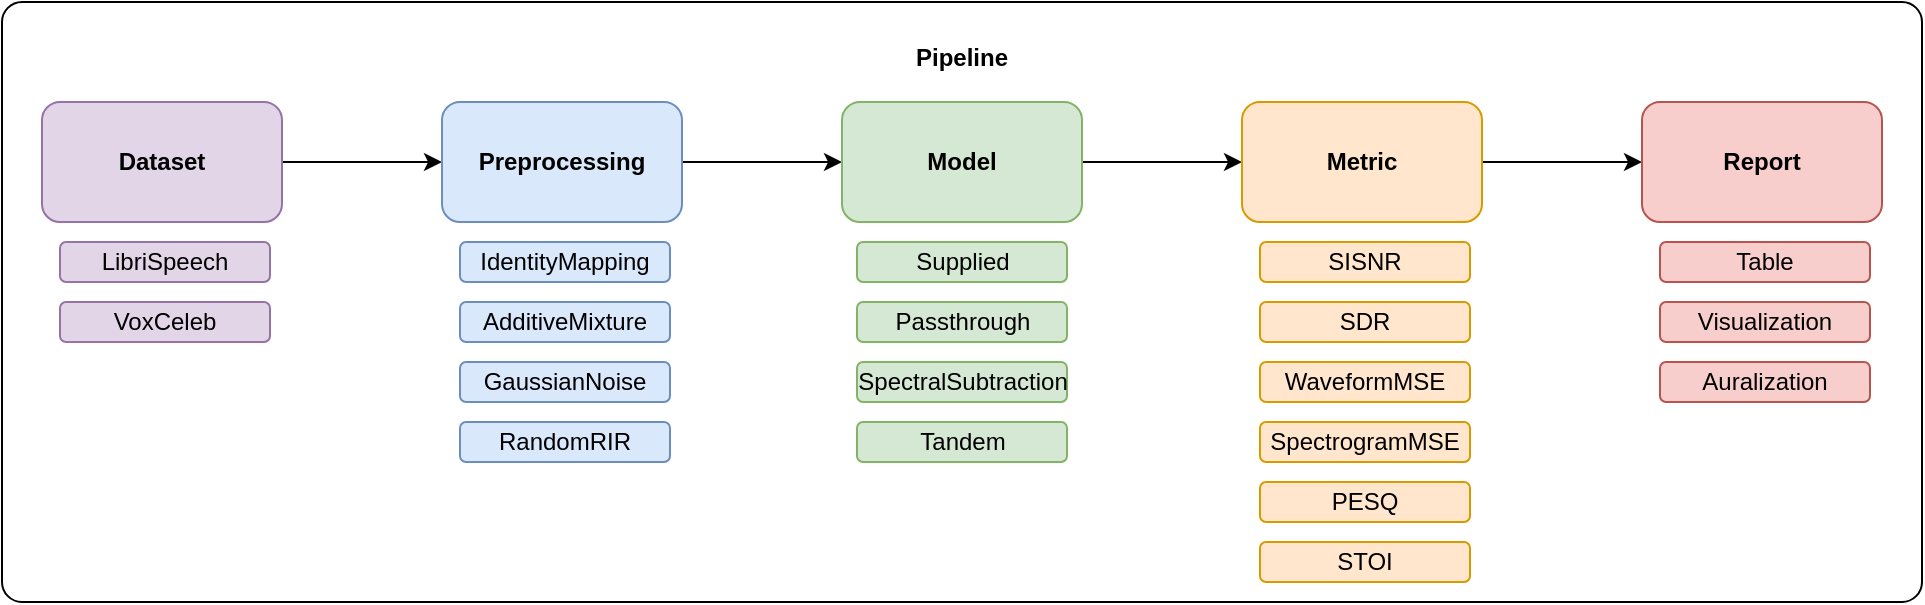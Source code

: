 <mxfile version="13.7.9" type="device"><diagram id="tPQthxlsdQHdqtN3tUxB" name="Page-1"><mxGraphModel dx="1262" dy="1798" grid="1" gridSize="10" guides="1" tooltips="1" connect="1" arrows="1" fold="1" page="1" pageScale="1" pageWidth="850" pageHeight="1100" math="0" shadow="0"><root><mxCell id="0"/><mxCell id="1" parent="0"/><mxCell id="X-okZe9O7mdMI5nevjz1-1" value="&lt;div&gt;&lt;b&gt;Pipeline&lt;br&gt;&lt;/b&gt;&lt;/div&gt;&lt;div&gt;&lt;br&gt;&lt;/div&gt;&lt;div&gt;&lt;br&gt;&lt;/div&gt;&lt;div&gt;&lt;br&gt;&lt;/div&gt;&lt;div&gt;&lt;br&gt;&lt;/div&gt;&lt;div&gt;&lt;br&gt;&lt;/div&gt;&lt;div&gt;&lt;br&gt;&lt;/div&gt;&lt;div&gt;&lt;br&gt;&lt;/div&gt;&lt;div&gt;&lt;br&gt;&lt;/div&gt;&lt;div&gt;&lt;br&gt;&lt;/div&gt;&lt;div&gt;&lt;br&gt;&lt;/div&gt;&lt;div&gt;&lt;br&gt;&lt;/div&gt;&lt;div&gt;&lt;br&gt;&lt;/div&gt;&lt;div&gt;&lt;br&gt;&lt;/div&gt;&lt;div&gt;&lt;br&gt;&lt;/div&gt;&lt;div&gt;&lt;br&gt;&lt;/div&gt;&lt;div&gt;&lt;br&gt;&lt;/div&gt;&lt;div&gt;&lt;br&gt;&lt;b&gt;&lt;/b&gt;&lt;/div&gt;" style="rounded=1;whiteSpace=wrap;html=1;fillOpacity=100;absoluteArcSize=1;fillColor=none;" vertex="1" parent="1"><mxGeometry x="20" y="-10" width="960" height="300" as="geometry"/></mxCell><mxCell id="UHY2shU-wSVglVYm824v-3" value="" style="edgeStyle=orthogonalEdgeStyle;rounded=0;orthogonalLoop=1;jettySize=auto;html=1;" parent="1" source="UHY2shU-wSVglVYm824v-1" target="UHY2shU-wSVglVYm824v-2" edge="1"><mxGeometry relative="1" as="geometry"/></mxCell><mxCell id="UHY2shU-wSVglVYm824v-1" value="&lt;b&gt;Dataset&lt;/b&gt;" style="rounded=1;whiteSpace=wrap;html=1;fillColor=#e1d5e7;strokeColor=#9673a6;" parent="1" vertex="1"><mxGeometry x="40" y="40" width="120" height="60" as="geometry"/></mxCell><mxCell id="UHY2shU-wSVglVYm824v-5" value="" style="edgeStyle=orthogonalEdgeStyle;rounded=0;orthogonalLoop=1;jettySize=auto;html=1;" parent="1" source="UHY2shU-wSVglVYm824v-2" target="UHY2shU-wSVglVYm824v-4" edge="1"><mxGeometry relative="1" as="geometry"/></mxCell><mxCell id="UHY2shU-wSVglVYm824v-2" value="&lt;b&gt;Preprocessing&lt;/b&gt;" style="rounded=1;whiteSpace=wrap;html=1;fillColor=#dae8fc;strokeColor=#6c8ebf;" parent="1" vertex="1"><mxGeometry x="240" y="40" width="120" height="60" as="geometry"/></mxCell><mxCell id="UHY2shU-wSVglVYm824v-7" value="" style="edgeStyle=orthogonalEdgeStyle;rounded=0;orthogonalLoop=1;jettySize=auto;html=1;" parent="1" source="UHY2shU-wSVglVYm824v-4" target="UHY2shU-wSVglVYm824v-6" edge="1"><mxGeometry relative="1" as="geometry"/></mxCell><mxCell id="UHY2shU-wSVglVYm824v-4" value="&lt;b&gt;Model&lt;/b&gt;" style="rounded=1;whiteSpace=wrap;html=1;fillColor=#d5e8d4;strokeColor=#82b366;" parent="1" vertex="1"><mxGeometry x="440" y="40" width="120" height="60" as="geometry"/></mxCell><mxCell id="UHY2shU-wSVglVYm824v-9" value="" style="edgeStyle=orthogonalEdgeStyle;rounded=0;orthogonalLoop=1;jettySize=auto;html=1;" parent="1" source="UHY2shU-wSVglVYm824v-6" target="UHY2shU-wSVglVYm824v-8" edge="1"><mxGeometry relative="1" as="geometry"/></mxCell><mxCell id="UHY2shU-wSVglVYm824v-6" value="&lt;b&gt;Metric&lt;/b&gt;" style="rounded=1;whiteSpace=wrap;html=1;fillColor=#ffe6cc;strokeColor=#d79b00;" parent="1" vertex="1"><mxGeometry x="640" y="40" width="120" height="60" as="geometry"/></mxCell><mxCell id="UHY2shU-wSVglVYm824v-8" value="&lt;b&gt;Report&lt;/b&gt;" style="rounded=1;whiteSpace=wrap;html=1;fillColor=#f8cecc;strokeColor=#b85450;" parent="1" vertex="1"><mxGeometry x="840" y="40" width="120" height="60" as="geometry"/></mxCell><mxCell id="UHY2shU-wSVglVYm824v-13" value="LibriSpeech" style="rounded=1;whiteSpace=wrap;html=1;fillColor=#e1d5e7;strokeColor=#9673a6;" parent="1" vertex="1"><mxGeometry x="49" y="110" width="105" height="20" as="geometry"/></mxCell><mxCell id="UHY2shU-wSVglVYm824v-14" value="VoxCeleb" style="rounded=1;whiteSpace=wrap;html=1;fillColor=#e1d5e7;strokeColor=#9673a6;" parent="1" vertex="1"><mxGeometry x="49" y="140" width="105" height="20" as="geometry"/></mxCell><mxCell id="UHY2shU-wSVglVYm824v-15" value="IdentityMapping" style="rounded=1;whiteSpace=wrap;html=1;fillColor=#dae8fc;strokeColor=#6c8ebf;" parent="1" vertex="1"><mxGeometry x="249" y="110" width="105" height="20" as="geometry"/></mxCell><mxCell id="UHY2shU-wSVglVYm824v-16" value="AdditiveMixture" style="rounded=1;whiteSpace=wrap;html=1;fillColor=#dae8fc;strokeColor=#6c8ebf;" parent="1" vertex="1"><mxGeometry x="249" y="140" width="105" height="20" as="geometry"/></mxCell><mxCell id="UHY2shU-wSVglVYm824v-18" value="GaussianNoise" style="rounded=1;whiteSpace=wrap;html=1;fillColor=#dae8fc;strokeColor=#6c8ebf;" parent="1" vertex="1"><mxGeometry x="249" y="170" width="105" height="20" as="geometry"/></mxCell><mxCell id="UHY2shU-wSVglVYm824v-19" value="RandomRIR" style="rounded=1;whiteSpace=wrap;html=1;fillColor=#dae8fc;strokeColor=#6c8ebf;" parent="1" vertex="1"><mxGeometry x="249" y="200" width="105" height="20" as="geometry"/></mxCell><mxCell id="UHY2shU-wSVglVYm824v-20" value="SISNR" style="rounded=1;whiteSpace=wrap;html=1;fillColor=#ffe6cc;strokeColor=#d79b00;" parent="1" vertex="1"><mxGeometry x="649" y="110" width="105" height="20" as="geometry"/></mxCell><mxCell id="UHY2shU-wSVglVYm824v-21" value="SDR" style="rounded=1;whiteSpace=wrap;html=1;fillColor=#ffe6cc;strokeColor=#d79b00;" parent="1" vertex="1"><mxGeometry x="649" y="140" width="105" height="20" as="geometry"/></mxCell><mxCell id="UHY2shU-wSVglVYm824v-22" value="WaveformMSE" style="rounded=1;whiteSpace=wrap;html=1;fillColor=#ffe6cc;strokeColor=#d79b00;" parent="1" vertex="1"><mxGeometry x="649" y="170" width="105" height="20" as="geometry"/></mxCell><mxCell id="UHY2shU-wSVglVYm824v-23" value="SpectrogramMSE" style="rounded=1;whiteSpace=wrap;html=1;fillColor=#ffe6cc;strokeColor=#d79b00;" parent="1" vertex="1"><mxGeometry x="649" y="200" width="105" height="20" as="geometry"/></mxCell><mxCell id="UHY2shU-wSVglVYm824v-24" value="PESQ" style="rounded=1;whiteSpace=wrap;html=1;fillColor=#ffe6cc;strokeColor=#d79b00;" parent="1" vertex="1"><mxGeometry x="649" y="230" width="105" height="20" as="geometry"/></mxCell><mxCell id="UHY2shU-wSVglVYm824v-25" value="STOI" style="rounded=1;whiteSpace=wrap;html=1;fillColor=#ffe6cc;strokeColor=#d79b00;" parent="1" vertex="1"><mxGeometry x="649" y="260" width="105" height="20" as="geometry"/></mxCell><mxCell id="UHY2shU-wSVglVYm824v-26" value="Table" style="rounded=1;whiteSpace=wrap;html=1;fillColor=#f8cecc;strokeColor=#b85450;" parent="1" vertex="1"><mxGeometry x="849" y="110" width="105" height="20" as="geometry"/></mxCell><mxCell id="UHY2shU-wSVglVYm824v-27" value="Visualization" style="rounded=1;whiteSpace=wrap;html=1;fillColor=#f8cecc;strokeColor=#b85450;" parent="1" vertex="1"><mxGeometry x="849" y="140" width="105" height="20" as="geometry"/></mxCell><mxCell id="UHY2shU-wSVglVYm824v-28" value="Auralization" style="rounded=1;whiteSpace=wrap;html=1;fillColor=#f8cecc;strokeColor=#b85450;" parent="1" vertex="1"><mxGeometry x="849" y="170" width="105" height="20" as="geometry"/></mxCell><mxCell id="UHY2shU-wSVglVYm824v-30" value="Supplied" style="rounded=1;whiteSpace=wrap;html=1;fillColor=#d5e8d4;strokeColor=#82b366;" parent="1" vertex="1"><mxGeometry x="447.5" y="110" width="105" height="20" as="geometry"/></mxCell><mxCell id="UHY2shU-wSVglVYm824v-31" value="Passthrough" style="rounded=1;whiteSpace=wrap;html=1;fillColor=#d5e8d4;strokeColor=#82b366;" parent="1" vertex="1"><mxGeometry x="447.5" y="140" width="105" height="20" as="geometry"/></mxCell><mxCell id="UHY2shU-wSVglVYm824v-32" value="SpectralSubtraction" style="rounded=1;whiteSpace=wrap;html=1;fillColor=#d5e8d4;strokeColor=#82b366;" parent="1" vertex="1"><mxGeometry x="447.5" y="170" width="105" height="20" as="geometry"/></mxCell><mxCell id="UHY2shU-wSVglVYm824v-33" value="Tandem" style="rounded=1;whiteSpace=wrap;html=1;fillColor=#d5e8d4;strokeColor=#82b366;" parent="1" vertex="1"><mxGeometry x="447.5" y="200" width="105" height="20" as="geometry"/></mxCell></root></mxGraphModel></diagram></mxfile>